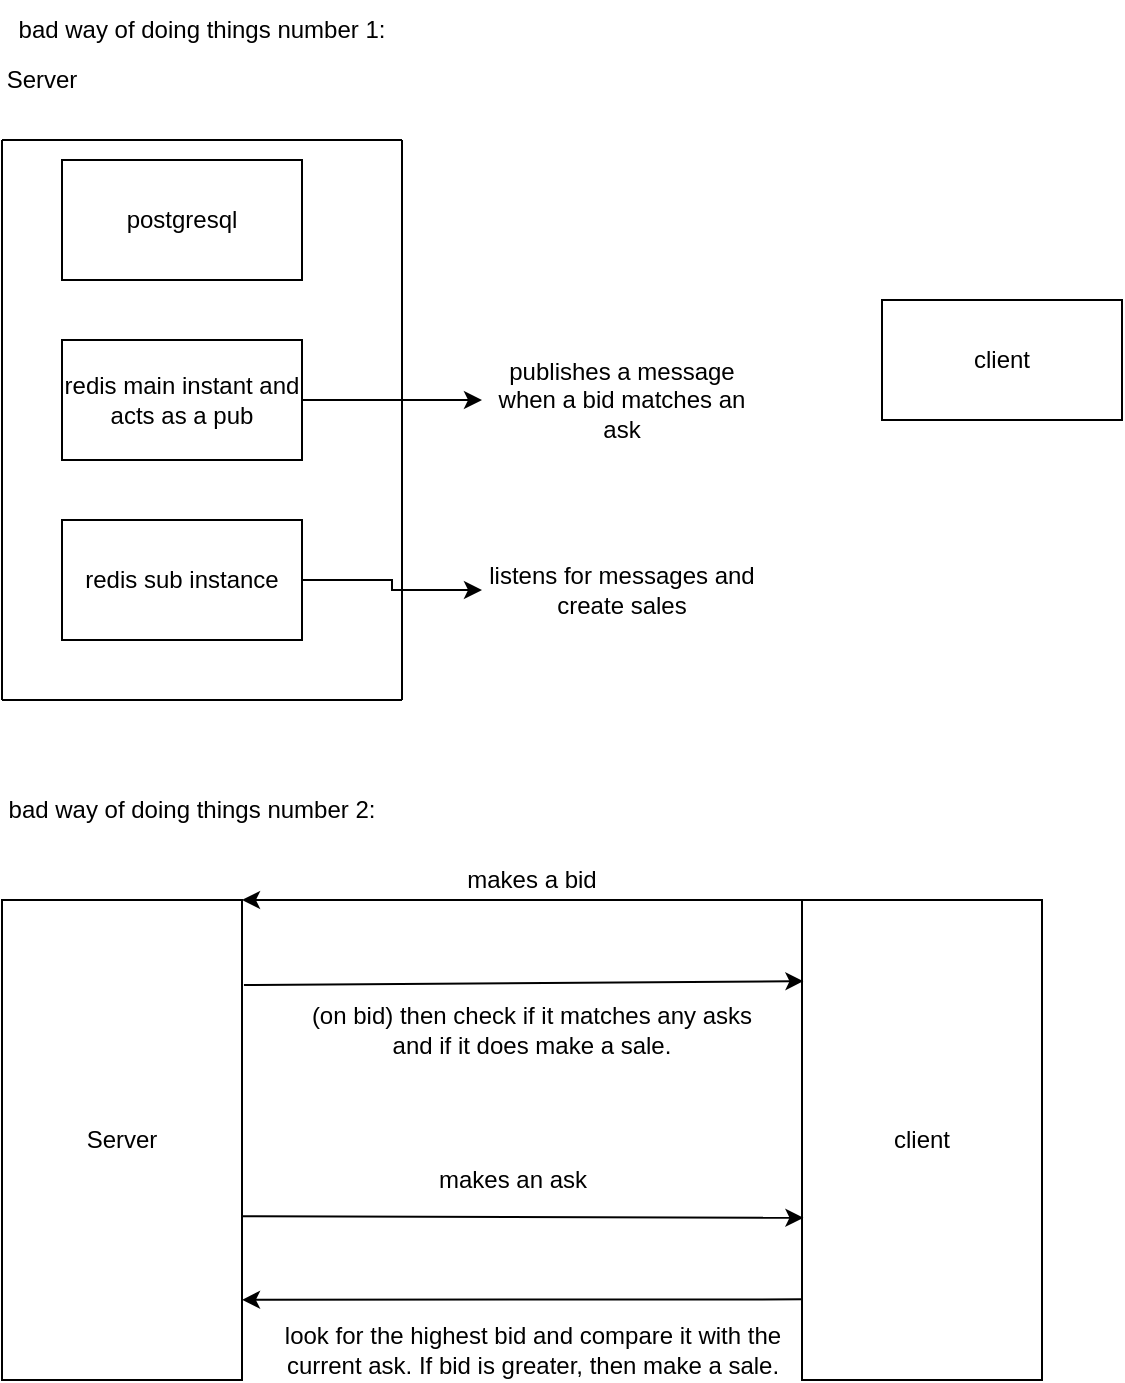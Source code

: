 <mxfile version="12.9.9" type="device" pages="3"><diagram id="ZkHfDSqHHnZ2lxn2TsIQ" name="Page-1"><mxGraphModel dx="1278" dy="616" grid="1" gridSize="10" guides="1" tooltips="1" connect="1" arrows="1" fold="1" page="1" pageScale="1" pageWidth="850" pageHeight="1100" math="0" shadow="0"><root><mxCell id="0"/><mxCell id="1" parent="0"/><mxCell id="LvkqBGfHwyLYU30TZDca-1" value="postgresql" style="rounded=0;whiteSpace=wrap;html=1;" vertex="1" parent="1"><mxGeometry x="70" y="90" width="120" height="60" as="geometry"/></mxCell><mxCell id="LvkqBGfHwyLYU30TZDca-11" style="edgeStyle=orthogonalEdgeStyle;rounded=0;orthogonalLoop=1;jettySize=auto;html=1;" edge="1" parent="1" source="LvkqBGfHwyLYU30TZDca-2"><mxGeometry relative="1" as="geometry"><mxPoint x="280" y="210" as="targetPoint"/></mxGeometry></mxCell><mxCell id="LvkqBGfHwyLYU30TZDca-2" value="redis main instant and acts as a pub" style="rounded=0;whiteSpace=wrap;html=1;" vertex="1" parent="1"><mxGeometry x="70" y="180" width="120" height="60" as="geometry"/></mxCell><mxCell id="LvkqBGfHwyLYU30TZDca-3" value="client" style="rounded=0;whiteSpace=wrap;html=1;" vertex="1" parent="1"><mxGeometry x="480" y="160" width="120" height="60" as="geometry"/></mxCell><mxCell id="LvkqBGfHwyLYU30TZDca-5" value="Server" style="text;html=1;strokeColor=none;fillColor=none;align=center;verticalAlign=middle;whiteSpace=wrap;rounded=0;" vertex="1" parent="1"><mxGeometry x="40" y="40" width="40" height="20" as="geometry"/></mxCell><mxCell id="LvkqBGfHwyLYU30TZDca-14" style="edgeStyle=orthogonalEdgeStyle;rounded=0;orthogonalLoop=1;jettySize=auto;html=1;" edge="1" parent="1" source="LvkqBGfHwyLYU30TZDca-10" target="LvkqBGfHwyLYU30TZDca-13"><mxGeometry relative="1" as="geometry"/></mxCell><mxCell id="LvkqBGfHwyLYU30TZDca-10" value="redis sub instance" style="rounded=0;whiteSpace=wrap;html=1;" vertex="1" parent="1"><mxGeometry x="70" y="270" width="120" height="60" as="geometry"/></mxCell><mxCell id="LvkqBGfHwyLYU30TZDca-12" value="publishes a message when a bid matches an ask" style="text;html=1;strokeColor=none;fillColor=none;align=center;verticalAlign=middle;whiteSpace=wrap;rounded=0;" vertex="1" parent="1"><mxGeometry x="280" y="185" width="140" height="50" as="geometry"/></mxCell><mxCell id="LvkqBGfHwyLYU30TZDca-13" value="listens for messages and create sales" style="text;html=1;strokeColor=none;fillColor=none;align=center;verticalAlign=middle;whiteSpace=wrap;rounded=0;" vertex="1" parent="1"><mxGeometry x="280" y="280" width="140" height="50" as="geometry"/></mxCell><mxCell id="LvkqBGfHwyLYU30TZDca-15" value="bad way of doing things number 1:" style="text;html=1;strokeColor=none;fillColor=none;align=center;verticalAlign=middle;whiteSpace=wrap;rounded=0;" vertex="1" parent="1"><mxGeometry x="40" y="10" width="200" height="30" as="geometry"/></mxCell><mxCell id="LvkqBGfHwyLYU30TZDca-16" value="bad way of doing things number 2:" style="text;html=1;strokeColor=none;fillColor=none;align=center;verticalAlign=middle;whiteSpace=wrap;rounded=0;" vertex="1" parent="1"><mxGeometry x="40" y="400" width="190" height="30" as="geometry"/></mxCell><mxCell id="LvkqBGfHwyLYU30TZDca-18" value="" style="group" vertex="1" connectable="0" parent="1"><mxGeometry x="40" y="80" width="200" height="280" as="geometry"/></mxCell><mxCell id="LvkqBGfHwyLYU30TZDca-6" value="" style="endArrow=none;html=1;" edge="1" parent="LvkqBGfHwyLYU30TZDca-18"><mxGeometry width="50" height="50" relative="1" as="geometry"><mxPoint y="280" as="sourcePoint"/><mxPoint as="targetPoint"/></mxGeometry></mxCell><mxCell id="LvkqBGfHwyLYU30TZDca-7" value="" style="endArrow=none;html=1;" edge="1" parent="LvkqBGfHwyLYU30TZDca-18"><mxGeometry width="50" height="50" relative="1" as="geometry"><mxPoint y="280" as="sourcePoint"/><mxPoint x="200" y="280" as="targetPoint"/></mxGeometry></mxCell><mxCell id="LvkqBGfHwyLYU30TZDca-8" value="" style="endArrow=none;html=1;" edge="1" parent="LvkqBGfHwyLYU30TZDca-18"><mxGeometry width="50" height="50" relative="1" as="geometry"><mxPoint x="200" y="280" as="sourcePoint"/><mxPoint x="200" as="targetPoint"/></mxGeometry></mxCell><mxCell id="LvkqBGfHwyLYU30TZDca-9" value="" style="endArrow=none;html=1;" edge="1" parent="LvkqBGfHwyLYU30TZDca-18"><mxGeometry width="50" height="50" relative="1" as="geometry"><mxPoint x="200" as="sourcePoint"/><mxPoint as="targetPoint"/></mxGeometry></mxCell><mxCell id="LvkqBGfHwyLYU30TZDca-27" value="makes a bid" style="text;html=1;strokeColor=none;fillColor=none;align=center;verticalAlign=middle;whiteSpace=wrap;rounded=0;" vertex="1" parent="1"><mxGeometry x="260" y="440" width="90" height="20" as="geometry"/></mxCell><mxCell id="LvkqBGfHwyLYU30TZDca-30" value="client" style="rounded=0;whiteSpace=wrap;html=1;" vertex="1" parent="1"><mxGeometry x="440" y="460" width="120" height="240" as="geometry"/></mxCell><mxCell id="LvkqBGfHwyLYU30TZDca-28" value="(on bid) then check if it matches any asks and if it does make a sale." style="text;html=1;strokeColor=none;fillColor=none;align=center;verticalAlign=middle;whiteSpace=wrap;rounded=0;" vertex="1" parent="1"><mxGeometry x="190" y="500" width="230" height="50" as="geometry"/></mxCell><mxCell id="LvkqBGfHwyLYU30TZDca-36" value="makes an ask" style="text;html=1;align=center;verticalAlign=middle;resizable=0;points=[];autosize=1;" vertex="1" parent="1"><mxGeometry x="250" y="590" width="90" height="20" as="geometry"/></mxCell><mxCell id="LvkqBGfHwyLYU30TZDca-38" value="look for the highest bid and compare it with the &lt;br&gt;current ask. If bid is greater, then make a sale." style="text;html=1;align=center;verticalAlign=middle;resizable=0;points=[];autosize=1;" vertex="1" parent="1"><mxGeometry x="175" y="670" width="260" height="30" as="geometry"/></mxCell><mxCell id="LvkqBGfHwyLYU30TZDca-39" value="Server" style="rounded=0;whiteSpace=wrap;html=1;fillColor=#FFFFFF;" vertex="1" parent="1"><mxGeometry x="40" y="460" width="120" height="240" as="geometry"/></mxCell><mxCell id="LvkqBGfHwyLYU30TZDca-44" value="" style="endArrow=classic;html=1;entryX=1;entryY=0;entryDx=0;entryDy=0;exitX=0;exitY=0;exitDx=0;exitDy=0;" edge="1" parent="1" source="LvkqBGfHwyLYU30TZDca-30" target="LvkqBGfHwyLYU30TZDca-39"><mxGeometry width="50" height="50" relative="1" as="geometry"><mxPoint x="310" y="590" as="sourcePoint"/><mxPoint x="360" y="540" as="targetPoint"/></mxGeometry></mxCell><mxCell id="LvkqBGfHwyLYU30TZDca-45" value="" style="endArrow=classic;html=1;exitX=1.008;exitY=0.177;exitDx=0;exitDy=0;exitPerimeter=0;entryX=0.006;entryY=0.169;entryDx=0;entryDy=0;entryPerimeter=0;" edge="1" parent="1" source="LvkqBGfHwyLYU30TZDca-39" target="LvkqBGfHwyLYU30TZDca-30"><mxGeometry width="50" height="50" relative="1" as="geometry"><mxPoint x="310" y="590" as="sourcePoint"/><mxPoint x="360" y="540" as="targetPoint"/></mxGeometry></mxCell><mxCell id="LvkqBGfHwyLYU30TZDca-46" value="" style="endArrow=classic;html=1;entryX=0.006;entryY=0.662;entryDx=0;entryDy=0;exitX=1.004;exitY=0.659;exitDx=0;exitDy=0;exitPerimeter=0;entryPerimeter=0;" edge="1" parent="1" source="LvkqBGfHwyLYU30TZDca-39" target="LvkqBGfHwyLYU30TZDca-30"><mxGeometry width="50" height="50" relative="1" as="geometry"><mxPoint x="180" y="590" as="sourcePoint"/><mxPoint x="360" y="540" as="targetPoint"/></mxGeometry></mxCell><mxCell id="LvkqBGfHwyLYU30TZDca-47" value="" style="endArrow=classic;html=1;entryX=1;entryY=0.833;entryDx=0;entryDy=0;entryPerimeter=0;exitX=0.002;exitY=0.832;exitDx=0;exitDy=0;exitPerimeter=0;" edge="1" parent="1" source="LvkqBGfHwyLYU30TZDca-30" target="LvkqBGfHwyLYU30TZDca-39"><mxGeometry width="50" height="50" relative="1" as="geometry"><mxPoint x="310" y="720" as="sourcePoint"/><mxPoint x="360" y="670" as="targetPoint"/></mxGeometry></mxCell></root></mxGraphModel></diagram><diagram id="DSm5MNv-XyVFE2YtE3bi" name="bad ways of doing things 3"><mxGraphModel dx="1065" dy="513" grid="1" gridSize="10" guides="1" tooltips="1" connect="1" arrows="1" fold="1" page="1" pageScale="1" pageWidth="850" pageHeight="1100" math="0" shadow="0"><root><mxCell id="yiuvZAVRcosziwmrj7-_-0"/><mxCell id="yiuvZAVRcosziwmrj7-_-1" parent="yiuvZAVRcosziwmrj7-_-0"/><mxCell id="Qnlswlf4bruFaef2p665-0" value="bad way of doing things number 3:" style="text;html=1;strokeColor=none;fillColor=none;align=center;verticalAlign=middle;whiteSpace=wrap;rounded=0;" vertex="1" parent="yiuvZAVRcosziwmrj7-_-1"><mxGeometry x="40" y="10" width="190" height="30" as="geometry"/></mxCell><mxCell id="Qnlswlf4bruFaef2p665-8" style="edgeStyle=orthogonalEdgeStyle;rounded=0;orthogonalLoop=1;jettySize=auto;html=1;exitX=1;exitY=1;exitDx=0;exitDy=0;entryX=0;entryY=1;entryDx=0;entryDy=0;" edge="1" parent="yiuvZAVRcosziwmrj7-_-1" source="Qnlswlf4bruFaef2p665-1" target="Qnlswlf4bruFaef2p665-3"><mxGeometry relative="1" as="geometry"/></mxCell><mxCell id="Qnlswlf4bruFaef2p665-1" value="server" style="whiteSpace=wrap;html=1;aspect=fixed;fillColor=#FFFFFF;" vertex="1" parent="yiuvZAVRcosziwmrj7-_-1"><mxGeometry x="40" y="320" width="80" height="80" as="geometry"/></mxCell><mxCell id="Qnlswlf4bruFaef2p665-4" style="edgeStyle=orthogonalEdgeStyle;rounded=0;orthogonalLoop=1;jettySize=auto;html=1;" edge="1" parent="yiuvZAVRcosziwmrj7-_-1" source="Qnlswlf4bruFaef2p665-3" target="Qnlswlf4bruFaef2p665-1"><mxGeometry relative="1" as="geometry"/></mxCell><mxCell id="Qnlswlf4bruFaef2p665-3" value="client" style="whiteSpace=wrap;html=1;aspect=fixed;fillColor=#FFFFFF;" vertex="1" parent="yiuvZAVRcosziwmrj7-_-1"><mxGeometry x="360" y="320" width="80" height="80" as="geometry"/></mxCell><mxCell id="Qnlswlf4bruFaef2p665-5" value="makes a bid&amp;nbsp;" style="text;html=1;align=center;verticalAlign=middle;resizable=0;points=[];autosize=1;" vertex="1" parent="yiuvZAVRcosziwmrj7-_-1"><mxGeometry x="200" y="325" width="80" height="20" as="geometry"/></mxCell><mxCell id="Qnlswlf4bruFaef2p665-10" value="wait x amount of days lol" style="text;html=1;strokeColor=none;fillColor=none;align=center;verticalAlign=middle;whiteSpace=wrap;rounded=0;" vertex="1" parent="yiuvZAVRcosziwmrj7-_-1"><mxGeometry x="167.5" y="430" width="135" height="40" as="geometry"/></mxCell><mxCell id="Qnlswlf4bruFaef2p665-13" value="server" style="whiteSpace=wrap;html=1;aspect=fixed;fillColor=#FFFFFF;" vertex="1" parent="yiuvZAVRcosziwmrj7-_-1"><mxGeometry x="40" y="90" width="80" height="80" as="geometry"/></mxCell><mxCell id="Qnlswlf4bruFaef2p665-14" value="client" style="whiteSpace=wrap;html=1;aspect=fixed;fillColor=#FFFFFF;" vertex="1" parent="yiuvZAVRcosziwmrj7-_-1"><mxGeometry x="360" y="90" width="80" height="80" as="geometry"/></mxCell><mxCell id="Qnlswlf4bruFaef2p665-16" value="" style="endArrow=classic;html=1;exitX=0;exitY=0.25;exitDx=0;exitDy=0;entryX=1;entryY=0.25;entryDx=0;entryDy=0;" edge="1" parent="yiuvZAVRcosziwmrj7-_-1" source="Qnlswlf4bruFaef2p665-14" target="Qnlswlf4bruFaef2p665-13"><mxGeometry width="50" height="50" relative="1" as="geometry"><mxPoint x="340" y="110" as="sourcePoint"/><mxPoint x="390" y="60" as="targetPoint"/></mxGeometry></mxCell><mxCell id="Qnlswlf4bruFaef2p665-17" value="makes an ask with a duration &lt;br&gt;(x amount of days)" style="text;html=1;align=center;verticalAlign=middle;resizable=0;points=[];autosize=1;" vertex="1" parent="yiuvZAVRcosziwmrj7-_-1"><mxGeometry x="155" y="65" width="170" height="30" as="geometry"/></mxCell><mxCell id="Qnlswlf4bruFaef2p665-20" value="" style="endArrow=classic;html=1;exitX=1;exitY=1;exitDx=0;exitDy=0;entryX=0;entryY=1;entryDx=0;entryDy=0;" edge="1" parent="yiuvZAVRcosziwmrj7-_-1" source="Qnlswlf4bruFaef2p665-13" target="Qnlswlf4bruFaef2p665-14"><mxGeometry width="50" height="50" relative="1" as="geometry"><mxPoint x="330" y="290" as="sourcePoint"/><mxPoint x="380" y="240" as="targetPoint"/></mxGeometry></mxCell><mxCell id="Qnlswlf4bruFaef2p665-22" value="after x amount of days, check for the highest bid. If bid is greater then make a sale and if not provide the asker with 2 options. 1, extend the duration, or 2, take the current highest bid." style="text;html=1;strokeColor=none;fillColor=none;align=center;verticalAlign=middle;whiteSpace=wrap;rounded=0;" vertex="1" parent="yiuvZAVRcosziwmrj7-_-1"><mxGeometry x="120" y="210" width="230" height="20" as="geometry"/></mxCell></root></mxGraphModel></diagram><diagram id="X7UOQBGp8icc0gdZcxRn" name="4"><mxGraphModel dx="1065" dy="513" grid="1" gridSize="10" guides="1" tooltips="1" connect="1" arrows="1" fold="1" page="1" pageScale="1" pageWidth="850" pageHeight="1100" math="0" shadow="0"><root><mxCell id="yHj15OcGvfTKycJYAkKs-0"/><mxCell id="yHj15OcGvfTKycJYAkKs-1" parent="yHj15OcGvfTKycJYAkKs-0"/><mxCell id="yHj15OcGvfTKycJYAkKs-2" value="bad way of doing things 4:" style="text;html=1;align=center;verticalAlign=middle;resizable=0;points=[];autosize=1;" vertex="1" parent="yHj15OcGvfTKycJYAkKs-1"><mxGeometry x="460" y="10" width="150" height="20" as="geometry"/></mxCell><mxCell id="yHj15OcGvfTKycJYAkKs-3" value="server" style="whiteSpace=wrap;html=1;aspect=fixed;fillColor=#FFFFFF;" vertex="1" parent="yHj15OcGvfTKycJYAkKs-1"><mxGeometry x="160" y="80" width="80" height="80" as="geometry"/></mxCell><mxCell id="yHj15OcGvfTKycJYAkKs-4" value="client" style="whiteSpace=wrap;html=1;aspect=fixed;fillColor=#FFFFFF;" vertex="1" parent="yHj15OcGvfTKycJYAkKs-1"><mxGeometry x="300" y="80" width="80" height="80" as="geometry"/></mxCell><mxCell id="yHj15OcGvfTKycJYAkKs-5" value="" style="endArrow=classic;html=1;exitX=0;exitY=0;exitDx=0;exitDy=0;entryX=1;entryY=0;entryDx=0;entryDy=0;" edge="1" parent="yHj15OcGvfTKycJYAkKs-1" source="yHj15OcGvfTKycJYAkKs-4" target="yHj15OcGvfTKycJYAkKs-3"><mxGeometry width="50" height="50" relative="1" as="geometry"><mxPoint x="420" y="130" as="sourcePoint"/><mxPoint x="470" y="80" as="targetPoint"/></mxGeometry></mxCell><mxCell id="yHj15OcGvfTKycJYAkKs-7" value="make an ask" style="text;html=1;align=center;verticalAlign=middle;resizable=0;points=[];autosize=1;" vertex="1" parent="yHj15OcGvfTKycJYAkKs-1"><mxGeometry x="250" y="50" width="80" height="20" as="geometry"/></mxCell><mxCell id="yHj15OcGvfTKycJYAkKs-8" value="" style="endArrow=classic;html=1;exitX=1.021;exitY=0.943;exitDx=0;exitDy=0;exitPerimeter=0;entryX=-0.013;entryY=0.953;entryDx=0;entryDy=0;entryPerimeter=0;" edge="1" parent="yHj15OcGvfTKycJYAkKs-1" source="yHj15OcGvfTKycJYAkKs-3" target="yHj15OcGvfTKycJYAkKs-4"><mxGeometry width="50" height="50" relative="1" as="geometry"><mxPoint x="420" y="130" as="sourcePoint"/><mxPoint x="470" y="80" as="targetPoint"/></mxGeometry></mxCell><mxCell id="yHj15OcGvfTKycJYAkKs-10" value="sure thing" style="text;html=1;strokeColor=none;fillColor=none;align=center;verticalAlign=middle;whiteSpace=wrap;rounded=0;" vertex="1" parent="yHj15OcGvfTKycJYAkKs-1"><mxGeometry x="190" y="170" width="150" height="20" as="geometry"/></mxCell><mxCell id="yHj15OcGvfTKycJYAkKs-11" value="server" style="whiteSpace=wrap;html=1;aspect=fixed;fillColor=#FFFFFF;" vertex="1" parent="yHj15OcGvfTKycJYAkKs-1"><mxGeometry x="420" y="79.17" width="80" height="80" as="geometry"/></mxCell><mxCell id="yHj15OcGvfTKycJYAkKs-12" value="client" style="whiteSpace=wrap;html=1;aspect=fixed;fillColor=#FFFFFF;" vertex="1" parent="yHj15OcGvfTKycJYAkKs-1"><mxGeometry x="550" y="78.17" width="80" height="80" as="geometry"/></mxCell><mxCell id="yHj15OcGvfTKycJYAkKs-13" value="" style="endArrow=classic;html=1;exitX=0;exitY=0;exitDx=0;exitDy=0;entryX=1;entryY=0;entryDx=0;entryDy=0;" edge="1" parent="yHj15OcGvfTKycJYAkKs-1" source="yHj15OcGvfTKycJYAkKs-12" target="yHj15OcGvfTKycJYAkKs-11"><mxGeometry width="50" height="50" relative="1" as="geometry"><mxPoint x="680" y="49.17" as="sourcePoint"/><mxPoint x="730" y="-0.83" as="targetPoint"/></mxGeometry></mxCell><mxCell id="yHj15OcGvfTKycJYAkKs-14" value="make a bid" style="text;html=1;align=center;verticalAlign=middle;resizable=0;points=[];autosize=1;" vertex="1" parent="yHj15OcGvfTKycJYAkKs-1"><mxGeometry x="495" y="50.0" width="70" height="20" as="geometry"/></mxCell><mxCell id="yHj15OcGvfTKycJYAkKs-16" value="" style="endArrow=classic;html=1;exitX=1;exitY=1;exitDx=0;exitDy=0;entryX=0;entryY=1;entryDx=0;entryDy=0;" edge="1" parent="yHj15OcGvfTKycJYAkKs-1" source="yHj15OcGvfTKycJYAkKs-11" target="yHj15OcGvfTKycJYAkKs-12"><mxGeometry width="50" height="50" relative="1" as="geometry"><mxPoint x="680" y="69.17" as="sourcePoint"/><mxPoint x="730" y="19.17" as="targetPoint"/></mxGeometry></mxCell><mxCell id="yHj15OcGvfTKycJYAkKs-17" value="sure thing" style="text;html=1;strokeColor=none;fillColor=none;align=center;verticalAlign=middle;whiteSpace=wrap;rounded=0;" vertex="1" parent="yHj15OcGvfTKycJYAkKs-1"><mxGeometry x="425" y="170" width="195" height="20" as="geometry"/></mxCell><mxCell id="yHj15OcGvfTKycJYAkKs-23" style="edgeStyle=orthogonalEdgeStyle;rounded=0;orthogonalLoop=1;jettySize=auto;html=1;" edge="1" parent="yHj15OcGvfTKycJYAkKs-1" source="yHj15OcGvfTKycJYAkKs-18" target="yHj15OcGvfTKycJYAkKs-19"><mxGeometry relative="1" as="geometry"/></mxCell><mxCell id="yHj15OcGvfTKycJYAkKs-18" value="redis pub" style="rounded=0;whiteSpace=wrap;html=1;fillColor=#FFFFFF;" vertex="1" parent="yHj15OcGvfTKycJYAkKs-1"><mxGeometry x="420" y="260" width="120" height="60" as="geometry"/></mxCell><mxCell id="yHj15OcGvfTKycJYAkKs-31" style="edgeStyle=orthogonalEdgeStyle;rounded=0;orthogonalLoop=1;jettySize=auto;html=1;entryX=0;entryY=0.5;entryDx=0;entryDy=0;" edge="1" parent="yHj15OcGvfTKycJYAkKs-1" source="yHj15OcGvfTKycJYAkKs-19" target="yHj15OcGvfTKycJYAkKs-28"><mxGeometry relative="1" as="geometry"/></mxCell><mxCell id="yHj15OcGvfTKycJYAkKs-32" style="edgeStyle=orthogonalEdgeStyle;rounded=0;orthogonalLoop=1;jettySize=auto;html=1;" edge="1" parent="yHj15OcGvfTKycJYAkKs-1" source="yHj15OcGvfTKycJYAkKs-19" target="yHj15OcGvfTKycJYAkKs-29"><mxGeometry relative="1" as="geometry"/></mxCell><mxCell id="yHj15OcGvfTKycJYAkKs-19" value="redis sub" style="rounded=0;whiteSpace=wrap;html=1;fillColor=#FFFFFF;" vertex="1" parent="yHj15OcGvfTKycJYAkKs-1"><mxGeometry x="420" y="370" width="120" height="60" as="geometry"/></mxCell><mxCell id="yHj15OcGvfTKycJYAkKs-25" style="edgeStyle=orthogonalEdgeStyle;rounded=0;orthogonalLoop=1;jettySize=auto;html=1;entryX=0;entryY=0.5;entryDx=0;entryDy=0;" edge="1" parent="yHj15OcGvfTKycJYAkKs-1" source="yHj15OcGvfTKycJYAkKs-20" target="yHj15OcGvfTKycJYAkKs-18"><mxGeometry relative="1" as="geometry"/></mxCell><mxCell id="yHj15OcGvfTKycJYAkKs-20" value="server" style="rounded=0;whiteSpace=wrap;html=1;fillColor=#FFFFFF;" vertex="1" parent="yHj15OcGvfTKycJYAkKs-1"><mxGeometry x="170" y="260" width="120" height="60" as="geometry"/></mxCell><mxCell id="yHj15OcGvfTKycJYAkKs-24" value="notify our sub" style="text;html=1;align=center;verticalAlign=middle;resizable=0;points=[];autosize=1;" vertex="1" parent="yHj15OcGvfTKycJYAkKs-1"><mxGeometry x="485" y="330" width="90" height="20" as="geometry"/></mxCell><mxCell id="yHj15OcGvfTKycJYAkKs-26" value="ask/bid happens" style="text;html=1;align=center;verticalAlign=middle;resizable=0;points=[];autosize=1;" vertex="1" parent="yHj15OcGvfTKycJYAkKs-1"><mxGeometry x="300" y="260" width="100" height="20" as="geometry"/></mxCell><mxCell id="yHj15OcGvfTKycJYAkKs-28" value="for bids, check if it's greater than the lowest ask. If so, make a sale, else ignore." style="text;html=1;strokeColor=none;fillColor=none;align=center;verticalAlign=middle;whiteSpace=wrap;rounded=0;" vertex="1" parent="yHj15OcGvfTKycJYAkKs-1"><mxGeometry x="590" y="390" width="210" height="20" as="geometry"/></mxCell><mxCell id="yHj15OcGvfTKycJYAkKs-29" value="for asks, check if the highest bid is greater. If so make a sale and delete previous asks and bids, else ignore.&amp;nbsp;" style="text;html=1;strokeColor=none;fillColor=none;align=center;verticalAlign=middle;whiteSpace=wrap;rounded=0;" vertex="1" parent="yHj15OcGvfTKycJYAkKs-1"><mxGeometry x="160" y="367.5" width="190" height="65" as="geometry"/></mxCell></root></mxGraphModel></diagram></mxfile>